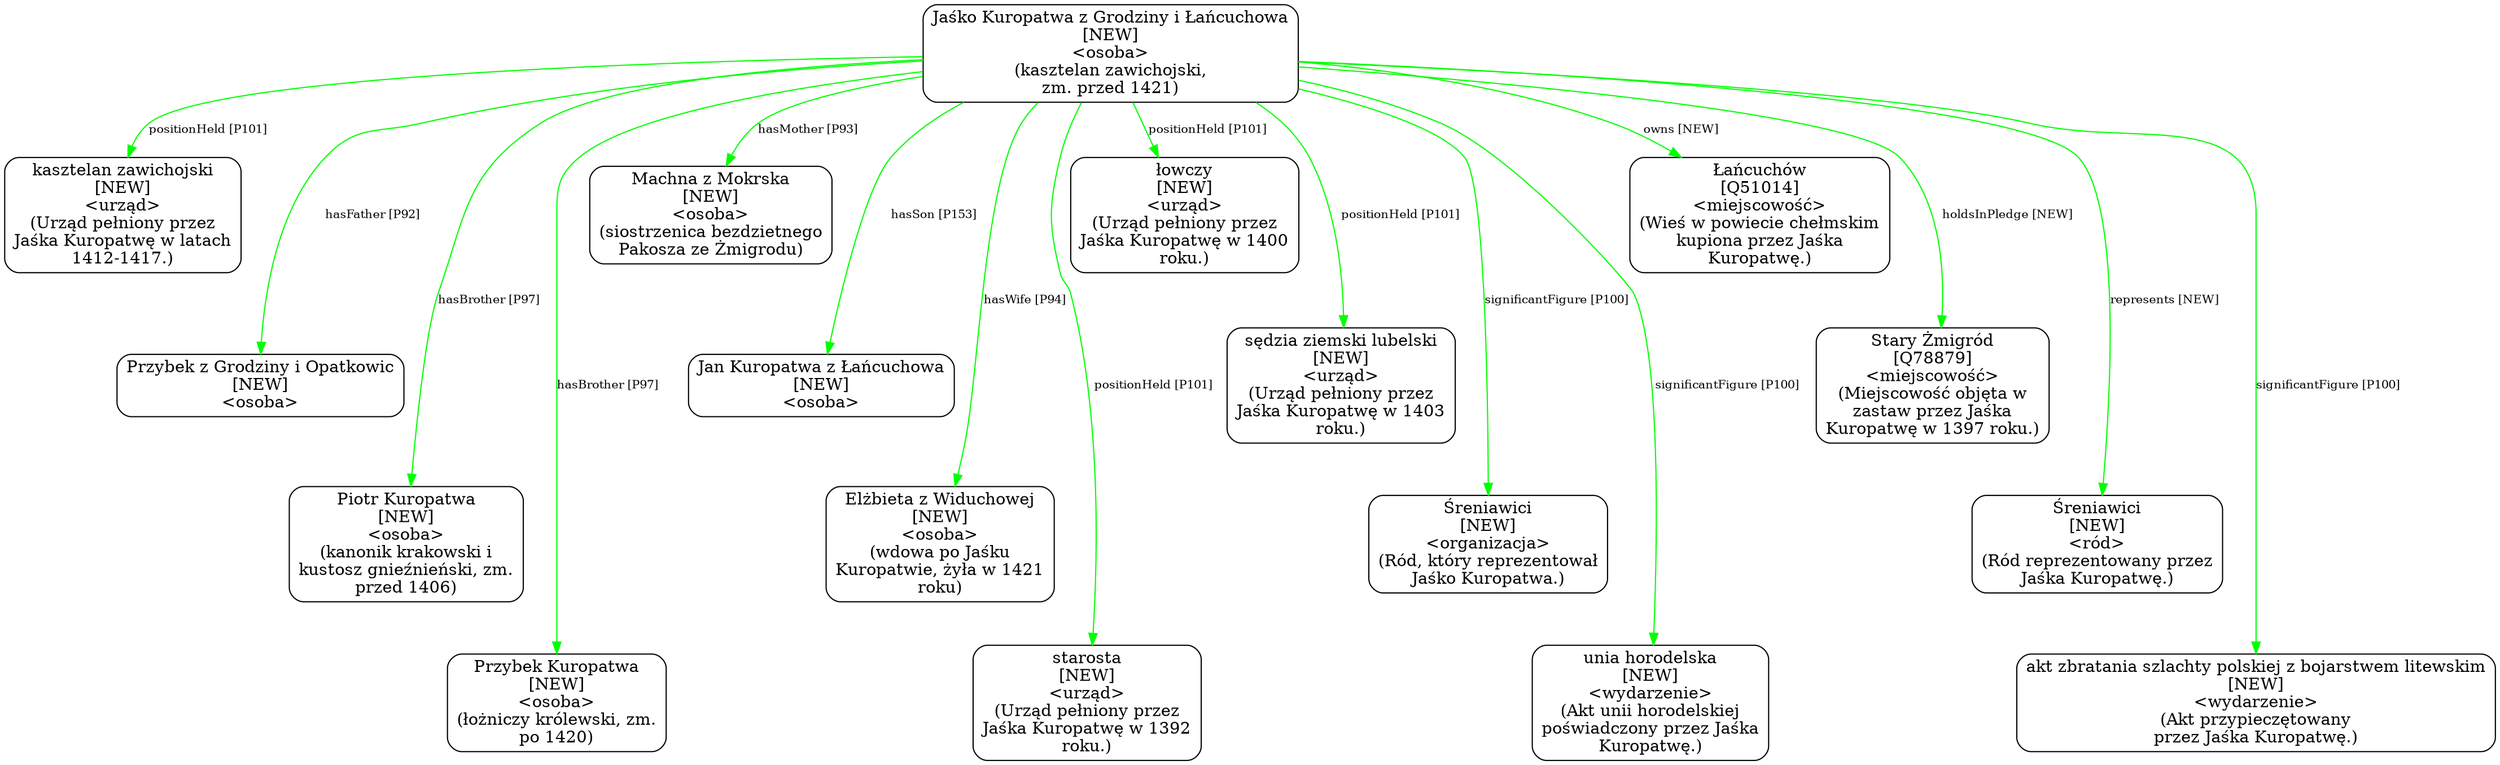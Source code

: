 digraph {
	node [shape=box,
		style=rounded
	];
	edge [fontsize=10];
	"Jaśko Kuropatwa z Grodziny i Łańcuchowa
[NEW]
<osoba>
(kasztelan zawichojski,
zm. przed 1421)"	[color=black,
		label="Jaśko Kuropatwa z Grodziny i Łańcuchowa
[NEW]
<osoba>
(kasztelan zawichojski,
zm. przed 1421)"];
	"Jaśko Kuropatwa z Grodziny i Łańcuchowa
[NEW]
<osoba>
(kasztelan zawichojski,
zm. przed 1421)" -> "kasztelan zawichojski
[NEW]
<urząd>
(Urząd pełniony przez
Jaśka Kuropatwę w latach
1412-1417.)"	[color=green,
		label="positionHeld [P101]",
		minlen=1];
	"Jaśko Kuropatwa z Grodziny i Łańcuchowa
[NEW]
<osoba>
(kasztelan zawichojski,
zm. przed 1421)" -> "Przybek z Grodziny i Opatkowic
[NEW]
<osoba>"	[color=green,
		label="hasFather [P92]",
		minlen=2];
	"Jaśko Kuropatwa z Grodziny i Łańcuchowa
[NEW]
<osoba>
(kasztelan zawichojski,
zm. przed 1421)" -> "Piotr Kuropatwa
[NEW]
<osoba>
(kanonik krakowski i
kustosz gnieźnieński, zm.
przed 1406)"	[color=green,
		label="hasBrother [P97]",
		minlen=3];
	"Jaśko Kuropatwa z Grodziny i Łańcuchowa
[NEW]
<osoba>
(kasztelan zawichojski,
zm. przed 1421)" -> "Przybek Kuropatwa
[NEW]
<osoba>
(łożniczy królewski, zm.
po 1420)"	[color=green,
		label="hasBrother [P97]",
		minlen=4];
	"Jaśko Kuropatwa z Grodziny i Łańcuchowa
[NEW]
<osoba>
(kasztelan zawichojski,
zm. przed 1421)" -> "Machna z Mokrska
[NEW]
<osoba>
(siostrzenica bezdzietnego
Pakosza ze Żmigrodu)"	[color=green,
		label="hasMother [P93]",
		minlen=1];
	"Jaśko Kuropatwa z Grodziny i Łańcuchowa
[NEW]
<osoba>
(kasztelan zawichojski,
zm. przed 1421)" -> "Jan Kuropatwa z Łańcuchowa
[NEW]
<osoba>"	[color=green,
		label="hasSon [P153]",
		minlen=2];
	"Jaśko Kuropatwa z Grodziny i Łańcuchowa
[NEW]
<osoba>
(kasztelan zawichojski,
zm. przed 1421)" -> "Elżbieta z Widuchowej
[NEW]
<osoba>
(wdowa po Jaśku
Kuropatwie, żyła w 1421
roku)"	[color=green,
		label="hasWife [P94]",
		minlen=3];
	"Jaśko Kuropatwa z Grodziny i Łańcuchowa
[NEW]
<osoba>
(kasztelan zawichojski,
zm. przed 1421)" -> "starosta
[NEW]
<urząd>
(Urząd pełniony przez
Jaśka Kuropatwę w 1392
roku.)"	[color=green,
		label="positionHeld [P101]",
		minlen=4];
	"Jaśko Kuropatwa z Grodziny i Łańcuchowa
[NEW]
<osoba>
(kasztelan zawichojski,
zm. przed 1421)" -> "łowczy
[NEW]
<urząd>
(Urząd pełniony przez
Jaśka Kuropatwę w 1400
roku.)"	[color=green,
		label="positionHeld [P101]",
		minlen=1];
	"Jaśko Kuropatwa z Grodziny i Łańcuchowa
[NEW]
<osoba>
(kasztelan zawichojski,
zm. przed 1421)" -> "sędzia ziemski lubelski
[NEW]
<urząd>
(Urząd pełniony przez
Jaśka Kuropatwę w 1403
roku.)"	[color=green,
		label="positionHeld [P101]",
		minlen=2];
	"Jaśko Kuropatwa z Grodziny i Łańcuchowa
[NEW]
<osoba>
(kasztelan zawichojski,
zm. przed 1421)" -> "Śreniawici
[NEW]
<organizacja>
(Ród, który reprezentował
Jaśko Kuropatwa.)"	[color=green,
		label="significantFigure [P100]",
		minlen=3];
	"Jaśko Kuropatwa z Grodziny i Łańcuchowa
[NEW]
<osoba>
(kasztelan zawichojski,
zm. przed 1421)" -> "unia horodelska
[NEW]
<wydarzenie>
(Akt unii horodelskiej
poświadczony przez Jaśka
Kuropatwę.)"	[color=green,
		label="significantFigure [P100]",
		minlen=4];
	"Jaśko Kuropatwa z Grodziny i Łańcuchowa
[NEW]
<osoba>
(kasztelan zawichojski,
zm. przed 1421)" -> "Łańcuchów
[Q51014]
<miejscowość>
(Wieś w powiecie chełmskim
kupiona przez Jaśka
Kuropatwę.)"	[color=green,
		label="owns [NEW]",
		minlen=1];
	"Jaśko Kuropatwa z Grodziny i Łańcuchowa
[NEW]
<osoba>
(kasztelan zawichojski,
zm. przed 1421)" -> "Stary Żmigród
[Q78879]
<miejscowość>
(Miejscowość objęta w
zastaw przez Jaśka
Kuropatwę w 1397 roku.)"	[color=green,
		label="holdsInPledge [NEW]",
		minlen=2];
	"Jaśko Kuropatwa z Grodziny i Łańcuchowa
[NEW]
<osoba>
(kasztelan zawichojski,
zm. przed 1421)" -> "Śreniawici
[NEW]
<ród>
(Ród reprezentowany przez
Jaśka Kuropatwę.)"	[color=green,
		label="represents [NEW]",
		minlen=3];
	"Jaśko Kuropatwa z Grodziny i Łańcuchowa
[NEW]
<osoba>
(kasztelan zawichojski,
zm. przed 1421)" -> "akt zbratania szlachty polskiej z bojarstwem litewskim
[NEW]
<wydarzenie>
(Akt przypieczętowany
przez Jaśka Kuropatwę.)"	[color=green,
		label="significantFigure [P100]",
		minlen=4];
}
